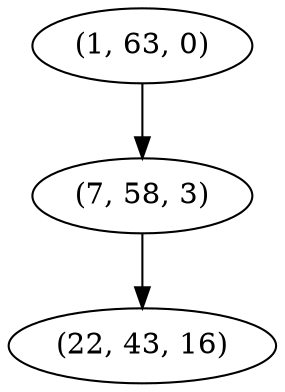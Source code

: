 digraph tree {
    "(1, 63, 0)";
    "(7, 58, 3)";
    "(22, 43, 16)";
    "(1, 63, 0)" -> "(7, 58, 3)";
    "(7, 58, 3)" -> "(22, 43, 16)";
}
